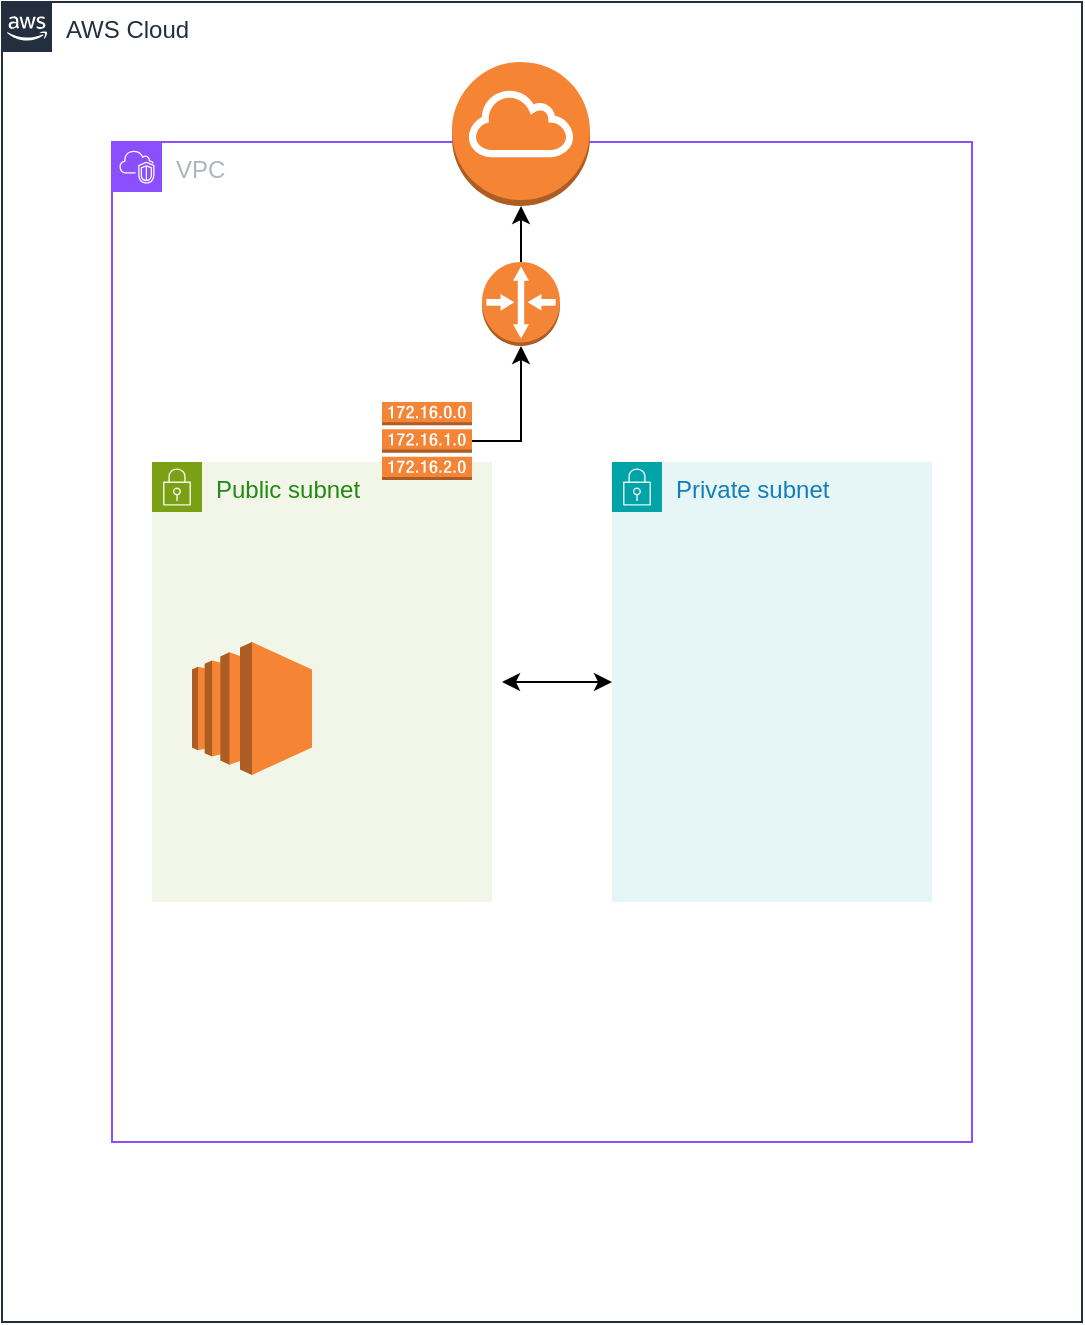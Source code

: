 <mxfile version="24.7.6">
  <diagram name="Page-1" id="lyXsQ80EHyhTym77nqHo">
    <mxGraphModel dx="1077" dy="1215" grid="1" gridSize="10" guides="1" tooltips="1" connect="1" arrows="1" fold="1" page="1" pageScale="1" pageWidth="850" pageHeight="1100" math="0" shadow="0">
      <root>
        <mxCell id="0" />
        <mxCell id="1" parent="0" />
        <mxCell id="mrYy7-RkhaZYZYbJJUKg-1" value="AWS Cloud" style="points=[[0,0],[0.25,0],[0.5,0],[0.75,0],[1,0],[1,0.25],[1,0.5],[1,0.75],[1,1],[0.75,1],[0.5,1],[0.25,1],[0,1],[0,0.75],[0,0.5],[0,0.25]];outlineConnect=0;gradientColor=none;html=1;whiteSpace=wrap;fontSize=12;fontStyle=0;container=1;pointerEvents=0;collapsible=0;recursiveResize=0;shape=mxgraph.aws4.group;grIcon=mxgraph.aws4.group_aws_cloud_alt;strokeColor=#232F3E;fillColor=none;verticalAlign=top;align=left;spacingLeft=30;fontColor=#232F3E;dashed=0;" vertex="1" parent="1">
          <mxGeometry x="190" y="190" width="540" height="660" as="geometry" />
        </mxCell>
        <mxCell id="mrYy7-RkhaZYZYbJJUKg-2" value="VPC" style="points=[[0,0],[0.25,0],[0.5,0],[0.75,0],[1,0],[1,0.25],[1,0.5],[1,0.75],[1,1],[0.75,1],[0.5,1],[0.25,1],[0,1],[0,0.75],[0,0.5],[0,0.25]];outlineConnect=0;gradientColor=none;html=1;whiteSpace=wrap;fontSize=12;fontStyle=0;container=1;pointerEvents=0;collapsible=0;recursiveResize=0;shape=mxgraph.aws4.group;grIcon=mxgraph.aws4.group_vpc2;strokeColor=#8C4FFF;fillColor=none;verticalAlign=top;align=left;spacingLeft=30;fontColor=#AAB7B8;dashed=0;" vertex="1" parent="1">
          <mxGeometry x="245" y="260" width="430" height="500" as="geometry" />
        </mxCell>
        <mxCell id="mrYy7-RkhaZYZYbJJUKg-3" value="Public subnet" style="points=[[0,0],[0.25,0],[0.5,0],[0.75,0],[1,0],[1,0.25],[1,0.5],[1,0.75],[1,1],[0.75,1],[0.5,1],[0.25,1],[0,1],[0,0.75],[0,0.5],[0,0.25]];outlineConnect=0;gradientColor=none;html=1;whiteSpace=wrap;fontSize=12;fontStyle=0;container=1;pointerEvents=0;collapsible=0;recursiveResize=0;shape=mxgraph.aws4.group;grIcon=mxgraph.aws4.group_security_group;grStroke=0;strokeColor=#7AA116;fillColor=#F2F6E8;verticalAlign=top;align=left;spacingLeft=30;fontColor=#248814;dashed=0;" vertex="1" parent="mrYy7-RkhaZYZYbJJUKg-2">
          <mxGeometry x="20" y="160" width="170" height="220" as="geometry" />
        </mxCell>
        <mxCell id="mrYy7-RkhaZYZYbJJUKg-8" value="" style="outlineConnect=0;dashed=0;verticalLabelPosition=bottom;verticalAlign=top;align=center;html=1;shape=mxgraph.aws3.ec2;fillColor=#F58534;gradientColor=none;" vertex="1" parent="mrYy7-RkhaZYZYbJJUKg-3">
          <mxGeometry x="20" y="90" width="60" height="66.5" as="geometry" />
        </mxCell>
        <mxCell id="mrYy7-RkhaZYZYbJJUKg-5" value="Private subnet" style="points=[[0,0],[0.25,0],[0.5,0],[0.75,0],[1,0],[1,0.25],[1,0.5],[1,0.75],[1,1],[0.75,1],[0.5,1],[0.25,1],[0,1],[0,0.75],[0,0.5],[0,0.25]];outlineConnect=0;gradientColor=none;html=1;whiteSpace=wrap;fontSize=12;fontStyle=0;container=1;pointerEvents=0;collapsible=0;recursiveResize=0;shape=mxgraph.aws4.group;grIcon=mxgraph.aws4.group_security_group;grStroke=0;strokeColor=#00A4A6;fillColor=#E6F6F7;verticalAlign=top;align=left;spacingLeft=30;fontColor=#147EBA;dashed=0;" vertex="1" parent="mrYy7-RkhaZYZYbJJUKg-2">
          <mxGeometry x="250" y="160" width="160" height="220" as="geometry" />
        </mxCell>
        <mxCell id="mrYy7-RkhaZYZYbJJUKg-6" value="" style="outlineConnect=0;dashed=0;verticalLabelPosition=bottom;verticalAlign=top;align=center;html=1;shape=mxgraph.aws3.internet_gateway;fillColor=#F58534;gradientColor=none;" vertex="1" parent="mrYy7-RkhaZYZYbJJUKg-2">
          <mxGeometry x="170" y="-40" width="69" height="72" as="geometry" />
        </mxCell>
        <mxCell id="mrYy7-RkhaZYZYbJJUKg-11" value="" style="edgeStyle=orthogonalEdgeStyle;rounded=0;orthogonalLoop=1;jettySize=auto;html=1;" edge="1" parent="mrYy7-RkhaZYZYbJJUKg-2" source="mrYy7-RkhaZYZYbJJUKg-9" target="mrYy7-RkhaZYZYbJJUKg-10">
          <mxGeometry relative="1" as="geometry" />
        </mxCell>
        <mxCell id="mrYy7-RkhaZYZYbJJUKg-9" value="" style="outlineConnect=0;dashed=0;verticalLabelPosition=bottom;verticalAlign=top;align=center;html=1;shape=mxgraph.aws3.route_table;fillColor=#F58536;gradientColor=none;" vertex="1" parent="mrYy7-RkhaZYZYbJJUKg-2">
          <mxGeometry x="135" y="130" width="45" height="39" as="geometry" />
        </mxCell>
        <mxCell id="mrYy7-RkhaZYZYbJJUKg-12" value="" style="edgeStyle=orthogonalEdgeStyle;rounded=0;orthogonalLoop=1;jettySize=auto;html=1;" edge="1" parent="mrYy7-RkhaZYZYbJJUKg-2" source="mrYy7-RkhaZYZYbJJUKg-10" target="mrYy7-RkhaZYZYbJJUKg-6">
          <mxGeometry relative="1" as="geometry" />
        </mxCell>
        <mxCell id="mrYy7-RkhaZYZYbJJUKg-10" value="" style="outlineConnect=0;dashed=0;verticalLabelPosition=bottom;verticalAlign=top;align=center;html=1;shape=mxgraph.aws3.router;fillColor=#F58536;gradientColor=none;" vertex="1" parent="mrYy7-RkhaZYZYbJJUKg-2">
          <mxGeometry x="185" y="60" width="39" height="42" as="geometry" />
        </mxCell>
        <mxCell id="mrYy7-RkhaZYZYbJJUKg-13" value="" style="endArrow=classic;startArrow=classic;html=1;rounded=0;" edge="1" parent="mrYy7-RkhaZYZYbJJUKg-2" source="mrYy7-RkhaZYZYbJJUKg-5">
          <mxGeometry width="50" height="50" relative="1" as="geometry">
            <mxPoint x="345" y="289.833" as="sourcePoint" />
            <mxPoint x="195" y="270" as="targetPoint" />
          </mxGeometry>
        </mxCell>
      </root>
    </mxGraphModel>
  </diagram>
</mxfile>
